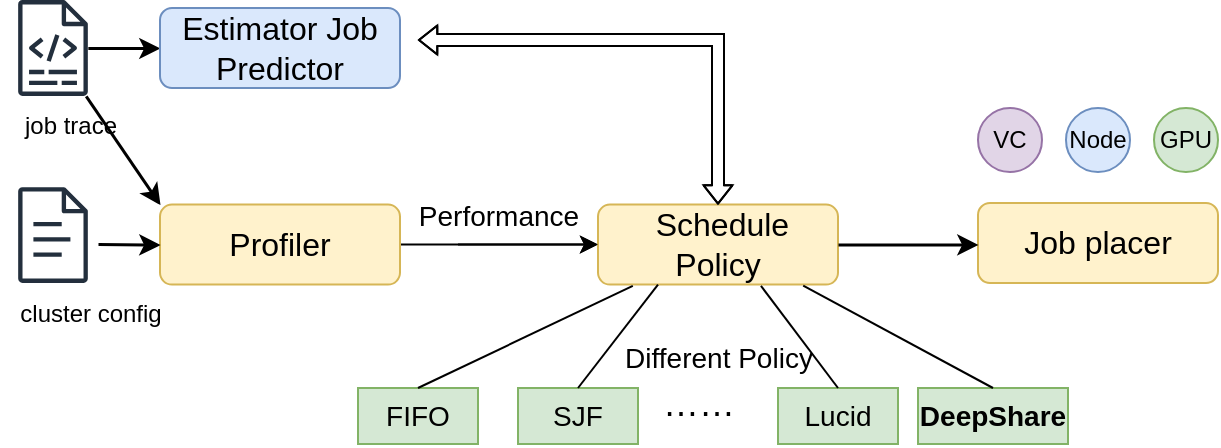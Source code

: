 <mxfile version="26.2.12">
  <diagram name="Page-1" id="mSDNawyq5Da4shusDwBe">
    <mxGraphModel dx="1397" dy="1093" grid="1" gridSize="10" guides="1" tooltips="1" connect="1" arrows="1" fold="1" page="1" pageScale="1" pageWidth="827" pageHeight="1169" math="0" shadow="0">
      <root>
        <mxCell id="0" />
        <mxCell id="1" parent="0" />
        <mxCell id="gFEKdSKZ0CHtbDlrb0d2-1" value="" style="sketch=0;outlineConnect=0;fontColor=#232F3E;gradientColor=none;fillColor=#232F3D;strokeColor=none;dashed=0;verticalLabelPosition=bottom;verticalAlign=top;align=center;html=1;fontSize=12;fontStyle=0;aspect=fixed;pointerEvents=1;shape=mxgraph.aws4.document;" parent="1" vertex="1">
          <mxGeometry x="100" y="219.58" width="35" height="47.89" as="geometry" />
        </mxCell>
        <mxCell id="gFEKdSKZ0CHtbDlrb0d2-2" value="" style="sketch=0;outlineConnect=0;fontColor=#232F3E;gradientColor=none;fillColor=#232F3D;strokeColor=none;dashed=0;verticalLabelPosition=bottom;verticalAlign=top;align=center;html=1;fontSize=12;fontStyle=0;aspect=fixed;pointerEvents=1;shape=mxgraph.aws4.logs;" parent="1" vertex="1">
          <mxGeometry x="100" y="126.05" width="35" height="47.9" as="geometry" />
        </mxCell>
        <mxCell id="gFEKdSKZ0CHtbDlrb0d2-3" value="job trace" style="text;html=1;align=center;verticalAlign=middle;resizable=0;points=[];autosize=1;strokeColor=none;fillColor=none;fontFamily=Helvetica;fontSize=12;fontColor=default;" parent="1" vertex="1">
          <mxGeometry x="91" y="173.95" width="70" height="30" as="geometry" />
        </mxCell>
        <mxCell id="gFEKdSKZ0CHtbDlrb0d2-4" value="cluster config" style="text;html=1;align=center;verticalAlign=middle;resizable=0;points=[];autosize=1;strokeColor=none;fillColor=none;fontFamily=Helvetica;fontSize=12;fontColor=default;" parent="1" vertex="1">
          <mxGeometry x="91" y="268.31" width="90" height="30" as="geometry" />
        </mxCell>
        <mxCell id="gFEKdSKZ0CHtbDlrb0d2-5" value="" style="endArrow=classic;html=1;rounded=0;fontFamily=Helvetica;fontSize=12;fontColor=default;entryX=0;entryY=0.5;entryDx=0;entryDy=0;strokeWidth=1.5;" parent="1" source="gFEKdSKZ0CHtbDlrb0d2-2" target="gFEKdSKZ0CHtbDlrb0d2-7" edge="1">
          <mxGeometry width="50" height="50" relative="1" as="geometry">
            <mxPoint x="109" y="189" as="sourcePoint" />
            <mxPoint x="169" y="169.15" as="targetPoint" />
          </mxGeometry>
        </mxCell>
        <mxCell id="gFEKdSKZ0CHtbDlrb0d2-6" value="" style="endArrow=classic;html=1;rounded=0;fontFamily=Helvetica;fontSize=12;fontColor=default;entryX=0;entryY=0;entryDx=0;entryDy=0;strokeWidth=1.5;" parent="1" source="gFEKdSKZ0CHtbDlrb0d2-2" target="gFEKdSKZ0CHtbDlrb0d2-9" edge="1">
          <mxGeometry width="50" height="50" relative="1" as="geometry">
            <mxPoint x="121" y="190" as="sourcePoint" />
            <mxPoint x="171" y="210.85" as="targetPoint" />
          </mxGeometry>
        </mxCell>
        <mxCell id="gFEKdSKZ0CHtbDlrb0d2-7" value="&lt;font style=&quot;font-size: 16px;&quot;&gt;Estimator Job Predictor&lt;/font&gt;" style="rounded=1;whiteSpace=wrap;html=1;strokeColor=#6c8ebf;strokeWidth=1;align=center;verticalAlign=middle;fontFamily=Helvetica;fontSize=14;fillColor=#dae8fc;" parent="1" vertex="1">
          <mxGeometry x="171" y="130" width="120" height="40" as="geometry" />
        </mxCell>
        <mxCell id="gFEKdSKZ0CHtbDlrb0d2-8" value="" style="edgeStyle=orthogonalEdgeStyle;rounded=0;orthogonalLoop=1;jettySize=auto;html=1;fontFamily=Helvetica;fontSize=12;fontColor=default;" parent="1" source="gFEKdSKZ0CHtbDlrb0d2-9" target="gFEKdSKZ0CHtbDlrb0d2-11" edge="1">
          <mxGeometry relative="1" as="geometry" />
        </mxCell>
        <mxCell id="gFEKdSKZ0CHtbDlrb0d2-9" value="&lt;font style=&quot;font-size: 16px;&quot;&gt;Profiler&lt;/font&gt;" style="rounded=1;whiteSpace=wrap;html=1;strokeColor=#d6b656;strokeWidth=1;align=center;verticalAlign=middle;fontFamily=Helvetica;fontSize=15;fillColor=#fff2cc;" parent="1" vertex="1">
          <mxGeometry x="171" y="228.31" width="120" height="40" as="geometry" />
        </mxCell>
        <mxCell id="gFEKdSKZ0CHtbDlrb0d2-10" value="" style="endArrow=classic;html=1;rounded=0;fontFamily=Helvetica;fontSize=12;fontColor=default;entryX=0;entryY=0.5;entryDx=0;entryDy=0;strokeWidth=1.5;" parent="1" target="gFEKdSKZ0CHtbDlrb0d2-9" edge="1">
          <mxGeometry width="50" height="50" relative="1" as="geometry">
            <mxPoint x="140" y="248" as="sourcePoint" />
            <mxPoint x="161" y="198.31" as="targetPoint" />
          </mxGeometry>
        </mxCell>
        <mxCell id="gFEKdSKZ0CHtbDlrb0d2-11" value="&lt;font style=&quot;font-size: 16px;&quot;&gt;&amp;nbsp;Schedule Policy&lt;/font&gt;" style="rounded=1;whiteSpace=wrap;html=1;strokeColor=#d6b656;strokeWidth=1;align=center;verticalAlign=middle;fontFamily=Helvetica;fontSize=14;fillColor=#fff2cc;" parent="1" vertex="1">
          <mxGeometry x="390" y="228.31" width="120" height="40" as="geometry" />
        </mxCell>
        <mxCell id="gFEKdSKZ0CHtbDlrb0d2-12" value="" style="shape=flexArrow;endArrow=classic;startArrow=classic;html=1;rounded=0;fontFamily=Helvetica;fontSize=12;fontColor=default;width=6;endSize=2.714;entryX=0.5;entryY=0;entryDx=0;entryDy=0;startWidth=7.429;startSize=2.714;endWidth=7.429;" parent="1" target="gFEKdSKZ0CHtbDlrb0d2-11" edge="1">
          <mxGeometry width="100" height="100" relative="1" as="geometry">
            <mxPoint x="300" y="146" as="sourcePoint" />
            <mxPoint x="510.52" y="226.62" as="targetPoint" />
            <Array as="points">
              <mxPoint x="450" y="146" />
            </Array>
          </mxGeometry>
        </mxCell>
        <mxCell id="gFEKdSKZ0CHtbDlrb0d2-13" value="&lt;font style=&quot;font-size: 16px;&quot;&gt;Job placer&lt;/font&gt;" style="rounded=1;whiteSpace=wrap;html=1;strokeColor=#d6b656;strokeWidth=1;align=center;verticalAlign=middle;fontFamily=Helvetica;fontSize=14;fillColor=#fff2cc;" parent="1" vertex="1">
          <mxGeometry x="580" y="227.47" width="120" height="40" as="geometry" />
        </mxCell>
        <mxCell id="gFEKdSKZ0CHtbDlrb0d2-14" value="" style="endArrow=classic;html=1;rounded=0;fontFamily=Helvetica;fontSize=12;fontColor=default;" parent="1" edge="1">
          <mxGeometry width="50" height="50" relative="1" as="geometry">
            <mxPoint x="320" y="248.2" as="sourcePoint" />
            <mxPoint x="390" y="248.2" as="targetPoint" />
          </mxGeometry>
        </mxCell>
        <mxCell id="gFEKdSKZ0CHtbDlrb0d2-15" value="" style="endArrow=classic;html=1;rounded=0;fontFamily=Helvetica;fontSize=12;fontColor=default;strokeWidth=1.5;" parent="1" edge="1">
          <mxGeometry width="50" height="50" relative="1" as="geometry">
            <mxPoint x="510" y="248.2" as="sourcePoint" />
            <mxPoint x="580" y="248.2" as="targetPoint" />
          </mxGeometry>
        </mxCell>
        <mxCell id="gFEKdSKZ0CHtbDlrb0d2-16" value="&lt;font style=&quot;font-size: 14px;&quot;&gt;Performance&lt;/font&gt;" style="text;html=1;align=center;verticalAlign=middle;resizable=0;points=[];autosize=1;fontFamily=Helvetica;fontSize=12;strokeWidth=1.5;fontStyle=0" parent="1" vertex="1">
          <mxGeometry x="290" y="218.52" width="100" height="30" as="geometry" />
        </mxCell>
        <mxCell id="gFEKdSKZ0CHtbDlrb0d2-17" value="Node" style="ellipse;whiteSpace=wrap;html=1;aspect=fixed;fillColor=#dae8fc;strokeColor=#6c8ebf;" parent="1" vertex="1">
          <mxGeometry x="624" y="180" width="32" height="32" as="geometry" />
        </mxCell>
        <mxCell id="gFEKdSKZ0CHtbDlrb0d2-18" value="&lt;font style=&quot;font-size: 14px;&quot;&gt;FIFO&lt;/font&gt;" style="rounded=0;whiteSpace=wrap;html=1;fillColor=#d5e8d4;strokeColor=#82b366;" parent="1" vertex="1">
          <mxGeometry x="270" y="320" width="60" height="28" as="geometry" />
        </mxCell>
        <mxCell id="gFEKdSKZ0CHtbDlrb0d2-19" value="&lt;b&gt;&lt;font style=&quot;font-size: 14px;&quot;&gt;DeepShare&lt;/font&gt;&lt;/b&gt;" style="rounded=0;whiteSpace=wrap;html=1;fillColor=#d5e8d4;strokeColor=#82b366;" parent="1" vertex="1">
          <mxGeometry x="550" y="320" width="75" height="28" as="geometry" />
        </mxCell>
        <mxCell id="gFEKdSKZ0CHtbDlrb0d2-20" value="&lt;font style=&quot;font-size: 14px;&quot;&gt;Lucid&lt;/font&gt;" style="rounded=0;whiteSpace=wrap;html=1;fillColor=#d5e8d4;strokeColor=#82b366;" parent="1" vertex="1">
          <mxGeometry x="480" y="320" width="60" height="28" as="geometry" />
        </mxCell>
        <mxCell id="gFEKdSKZ0CHtbDlrb0d2-21" value="&lt;font style=&quot;font-size: 14px;&quot;&gt;SJF&lt;/font&gt;" style="rounded=0;whiteSpace=wrap;html=1;fillColor=#d5e8d4;strokeColor=#82b366;" parent="1" vertex="1">
          <mxGeometry x="350" y="320" width="60" height="28" as="geometry" />
        </mxCell>
        <mxCell id="gFEKdSKZ0CHtbDlrb0d2-22" value="" style="endArrow=none;html=1;rounded=0;entryX=0.145;entryY=1.016;entryDx=0;entryDy=0;entryPerimeter=0;exitX=0.5;exitY=0;exitDx=0;exitDy=0;" parent="1" source="gFEKdSKZ0CHtbDlrb0d2-18" target="gFEKdSKZ0CHtbDlrb0d2-11" edge="1">
          <mxGeometry width="50" height="50" relative="1" as="geometry">
            <mxPoint x="341" y="317.47" as="sourcePoint" />
            <mxPoint x="400" y="280" as="targetPoint" />
          </mxGeometry>
        </mxCell>
        <mxCell id="gFEKdSKZ0CHtbDlrb0d2-23" value="" style="endArrow=none;html=1;rounded=0;entryX=0.25;entryY=1;entryDx=0;entryDy=0;exitX=0.5;exitY=0;exitDx=0;exitDy=0;" parent="1" source="gFEKdSKZ0CHtbDlrb0d2-21" target="gFEKdSKZ0CHtbDlrb0d2-11" edge="1">
          <mxGeometry width="50" height="50" relative="1" as="geometry">
            <mxPoint x="414" y="320" as="sourcePoint" />
            <mxPoint x="464" y="270" as="targetPoint" />
          </mxGeometry>
        </mxCell>
        <mxCell id="gFEKdSKZ0CHtbDlrb0d2-24" value="" style="endArrow=none;html=1;rounded=0;entryX=0.679;entryY=1.016;entryDx=0;entryDy=0;entryPerimeter=0;exitX=0.5;exitY=0;exitDx=0;exitDy=0;" parent="1" source="gFEKdSKZ0CHtbDlrb0d2-20" target="gFEKdSKZ0CHtbDlrb0d2-11" edge="1">
          <mxGeometry width="50" height="50" relative="1" as="geometry">
            <mxPoint x="520" y="320" as="sourcePoint" />
            <mxPoint x="570" y="270" as="targetPoint" />
          </mxGeometry>
        </mxCell>
        <mxCell id="gFEKdSKZ0CHtbDlrb0d2-25" value="" style="endArrow=none;html=1;rounded=0;entryX=0.855;entryY=1.014;entryDx=0;entryDy=0;entryPerimeter=0;exitX=0.5;exitY=0;exitDx=0;exitDy=0;" parent="1" source="gFEKdSKZ0CHtbDlrb0d2-19" target="gFEKdSKZ0CHtbDlrb0d2-11" edge="1">
          <mxGeometry width="50" height="50" relative="1" as="geometry">
            <mxPoint x="600" y="320" as="sourcePoint" />
            <mxPoint x="650" y="270" as="targetPoint" />
          </mxGeometry>
        </mxCell>
        <mxCell id="gFEKdSKZ0CHtbDlrb0d2-26" value="&lt;font style=&quot;font-size: 18px;&quot;&gt;……&lt;/font&gt;" style="text;html=1;align=center;verticalAlign=middle;resizable=0;points=[];autosize=1;strokeColor=none;fillColor=none;" parent="1" vertex="1">
          <mxGeometry x="410" y="308" width="60" height="40" as="geometry" />
        </mxCell>
        <mxCell id="gFEKdSKZ0CHtbDlrb0d2-27" value="&lt;font style=&quot;font-size: 14px;&quot;&gt;Different Policy&lt;/font&gt;" style="text;html=1;align=center;verticalAlign=middle;resizable=0;points=[];autosize=1;strokeColor=none;fillColor=none;" parent="1" vertex="1">
          <mxGeometry x="390" y="290" width="120" height="30" as="geometry" />
        </mxCell>
        <mxCell id="gFEKdSKZ0CHtbDlrb0d2-28" value="GPU" style="ellipse;whiteSpace=wrap;html=1;aspect=fixed;fillColor=#d5e8d4;strokeColor=#82b366;" parent="1" vertex="1">
          <mxGeometry x="668" y="180" width="32" height="32" as="geometry" />
        </mxCell>
        <mxCell id="gFEKdSKZ0CHtbDlrb0d2-29" value="VC" style="ellipse;whiteSpace=wrap;html=1;aspect=fixed;fillColor=#e1d5e7;strokeColor=#9673a6;" parent="1" vertex="1">
          <mxGeometry x="580" y="180" width="32" height="32" as="geometry" />
        </mxCell>
      </root>
    </mxGraphModel>
  </diagram>
</mxfile>

